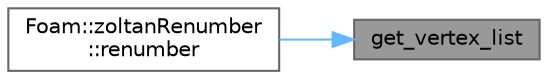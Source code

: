 digraph "get_vertex_list"
{
 // LATEX_PDF_SIZE
  bgcolor="transparent";
  edge [fontname=Helvetica,fontsize=10,labelfontname=Helvetica,labelfontsize=10];
  node [fontname=Helvetica,fontsize=10,shape=box,height=0.2,width=0.4];
  rankdir="RL";
  Node1 [id="Node000001",label="get_vertex_list",height=0.2,width=0.4,color="gray40", fillcolor="grey60", style="filled", fontcolor="black",tooltip=" "];
  Node1 -> Node2 [id="edge1_Node000001_Node000002",dir="back",color="steelblue1",style="solid",tooltip=" "];
  Node2 [id="Node000002",label="Foam::zoltanRenumber\l::renumber",height=0.2,width=0.4,color="grey40", fillcolor="white", style="filled",URL="$classFoam_1_1zoltanRenumber.html#a43e03f902cbbeb39d4552a7e1cee9e73",tooltip=" "];
}
